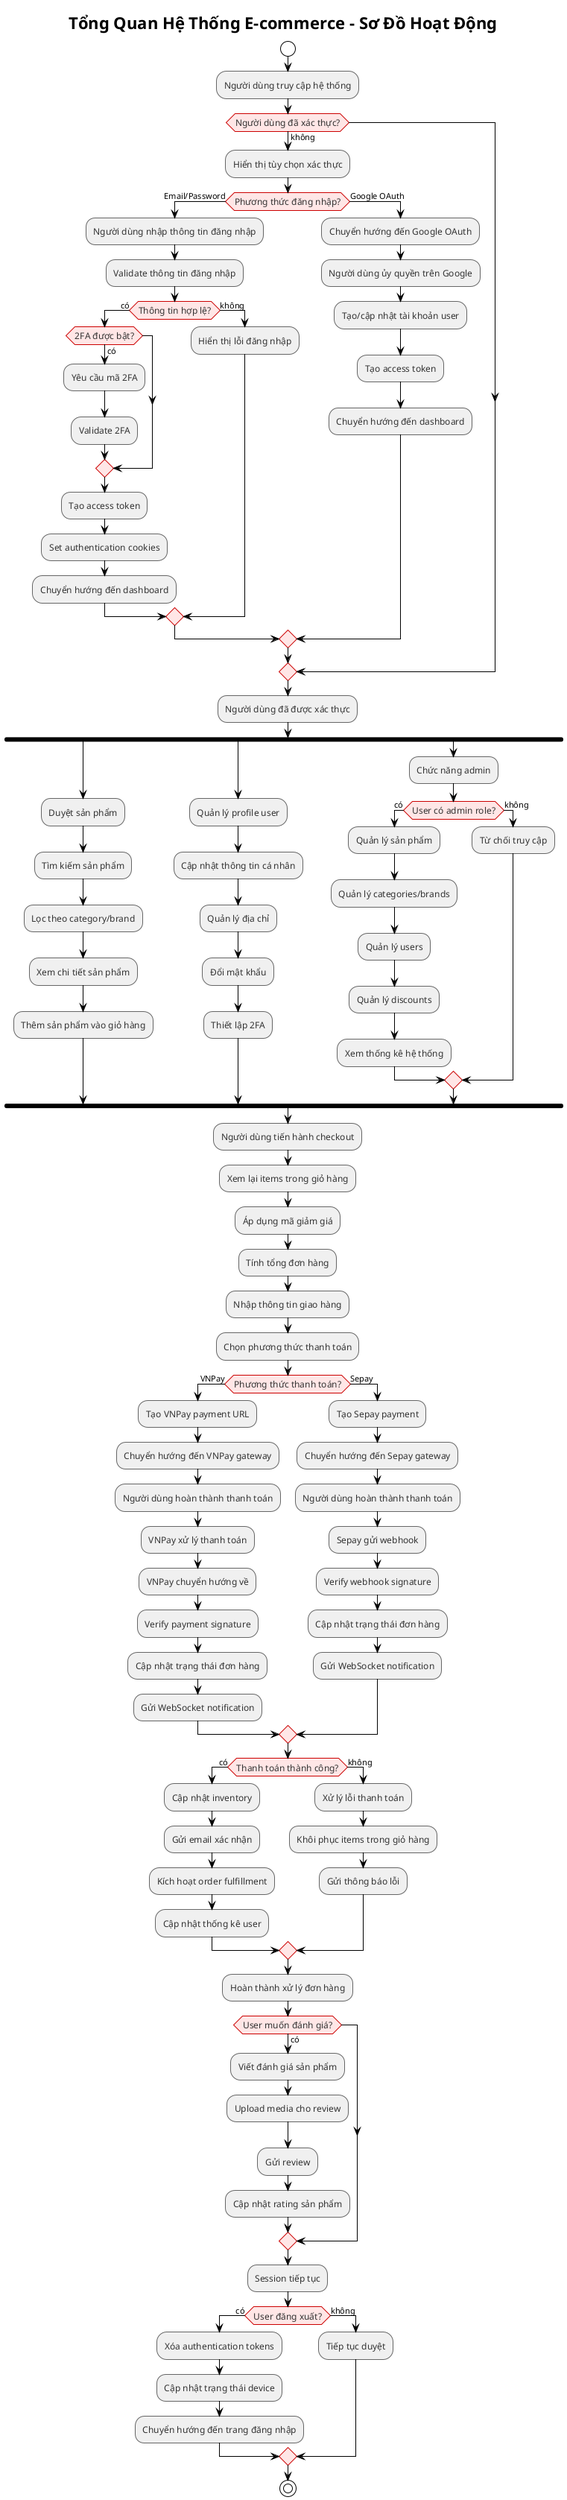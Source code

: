 @startuml System Overview Activity Diagram
!theme plain
skinparam backgroundColor #FFFFFF
skinparam activityFontSize 12
skinparam activityFontColor #333333
skinparam activityBorderColor #666666
skinparam activityBackgroundColor #F0F0F0
skinparam activityDiamondBackgroundColor #FFE6E6
skinparam activityDiamondBorderColor #CC0000

title Tổng Quan Hệ Thống E-commerce - Sơ Đồ Hoạt Động

start

:Người dùng truy cập hệ thống;

if (Người dùng đã xác thực?) then (không)
  :Hiển thị tùy chọn xác thực;
  if (Phương thức đăng nhập?) then (Email/Password)
    :Người dùng nhập thông tin đăng nhập;
    :Validate thông tin đăng nhập;
    if (Thông tin hợp lệ?) then (có)
      if (2FA được bật?) then (có)
        :Yêu cầu mã 2FA;
        :Validate 2FA;
      endif
      :Tạo access token;
      :Set authentication cookies;
      :Chuyển hướng đến dashboard;
    else (không)
      :Hiển thị lỗi đăng nhập;
    endif
  else (Google OAuth)
    :Chuyển hướng đến Google OAuth;
    :Người dùng ủy quyền trên Google;
    :Tạo/cập nhật tài khoản user;
    :Tạo access token;
    :Chuyển hướng đến dashboard;
  endif
endif

:Người dùng đã được xác thực;

fork
  :Duyệt sản phẩm;
  :Tìm kiếm sản phẩm;
  :Lọc theo category/brand;
  :Xem chi tiết sản phẩm;
  :Thêm sản phẩm vào giỏ hàng;
fork again
  :Quản lý profile user;
  :Cập nhật thông tin cá nhân;
  :Quản lý địa chỉ;
  :Đổi mật khẩu;
  :Thiết lập 2FA;
fork again
  :Chức năng admin;
  if (User có admin role?) then (có)
    :Quản lý sản phẩm;
    :Quản lý categories/brands;
    :Quản lý users;
    :Quản lý discounts;
    :Xem thống kê hệ thống;
  else (không)
    :Từ chối truy cập;
  endif
end fork

:Người dùng tiến hành checkout;

:Xem lại items trong giỏ hàng;
:Áp dụng mã giảm giá;
:Tính tổng đơn hàng;
:Nhập thông tin giao hàng;
:Chọn phương thức thanh toán;

if (Phương thức thanh toán?) then (VNPay)
  :Tạo VNPay payment URL;
  :Chuyển hướng đến VNPay gateway;
  :Người dùng hoàn thành thanh toán;
  :VNPay xử lý thanh toán;
  :VNPay chuyển hướng về;
  :Verify payment signature;
  :Cập nhật trạng thái đơn hàng;
  :Gửi WebSocket notification;
else (Sepay)
  :Tạo Sepay payment;
  :Chuyển hướng đến Sepay gateway;
  :Người dùng hoàn thành thanh toán;
  :Sepay gửi webhook;
  :Verify webhook signature;
  :Cập nhật trạng thái đơn hàng;
  :Gửi WebSocket notification;
endif

if (Thanh toán thành công?) then (có)
  :Cập nhật inventory;
  :Gửi email xác nhận;
  :Kích hoạt order fulfillment;
  :Cập nhật thống kê user;
else (không)
  :Xử lý lỗi thanh toán;
  :Khôi phục items trong giỏ hàng;
  :Gửi thông báo lỗi;
endif

:Hoàn thành xử lý đơn hàng;

if (User muốn đánh giá?) then (có)
  :Viết đánh giá sản phẩm;
  :Upload media cho review;
  :Gửi review;
  :Cập nhật rating sản phẩm;
endif

:Session tiếp tục;

if (User đăng xuất?) then (có)
  :Xóa authentication tokens;
  :Cập nhật trạng thái device;
  :Chuyển hướng đến trang đăng nhập;
else (không)
  :Tiếp tục duyệt;
endif

stop

@enduml
